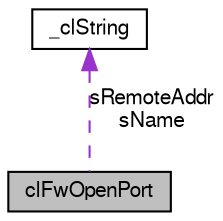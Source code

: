 digraph G
{
  edge [fontname="FreeSans",fontsize="10",labelfontname="FreeSans",labelfontsize="10"];
  node [fontname="FreeSans",fontsize="10",shape=record];
  Node1 [label="clFwOpenPort",height=0.2,width=0.4,color="black", fillcolor="grey75", style="filled" fontcolor="black"];
  Node2 -> Node1 [dir=back,color="darkorchid3",fontsize="10",style="dashed",label="sRemoteAddr\nsName",fontname="FreeSans"];
  Node2 [label="_clString",height=0.2,width=0.4,color="black", fillcolor="white", style="filled",URL="$struct__cl_string.html"];
}
